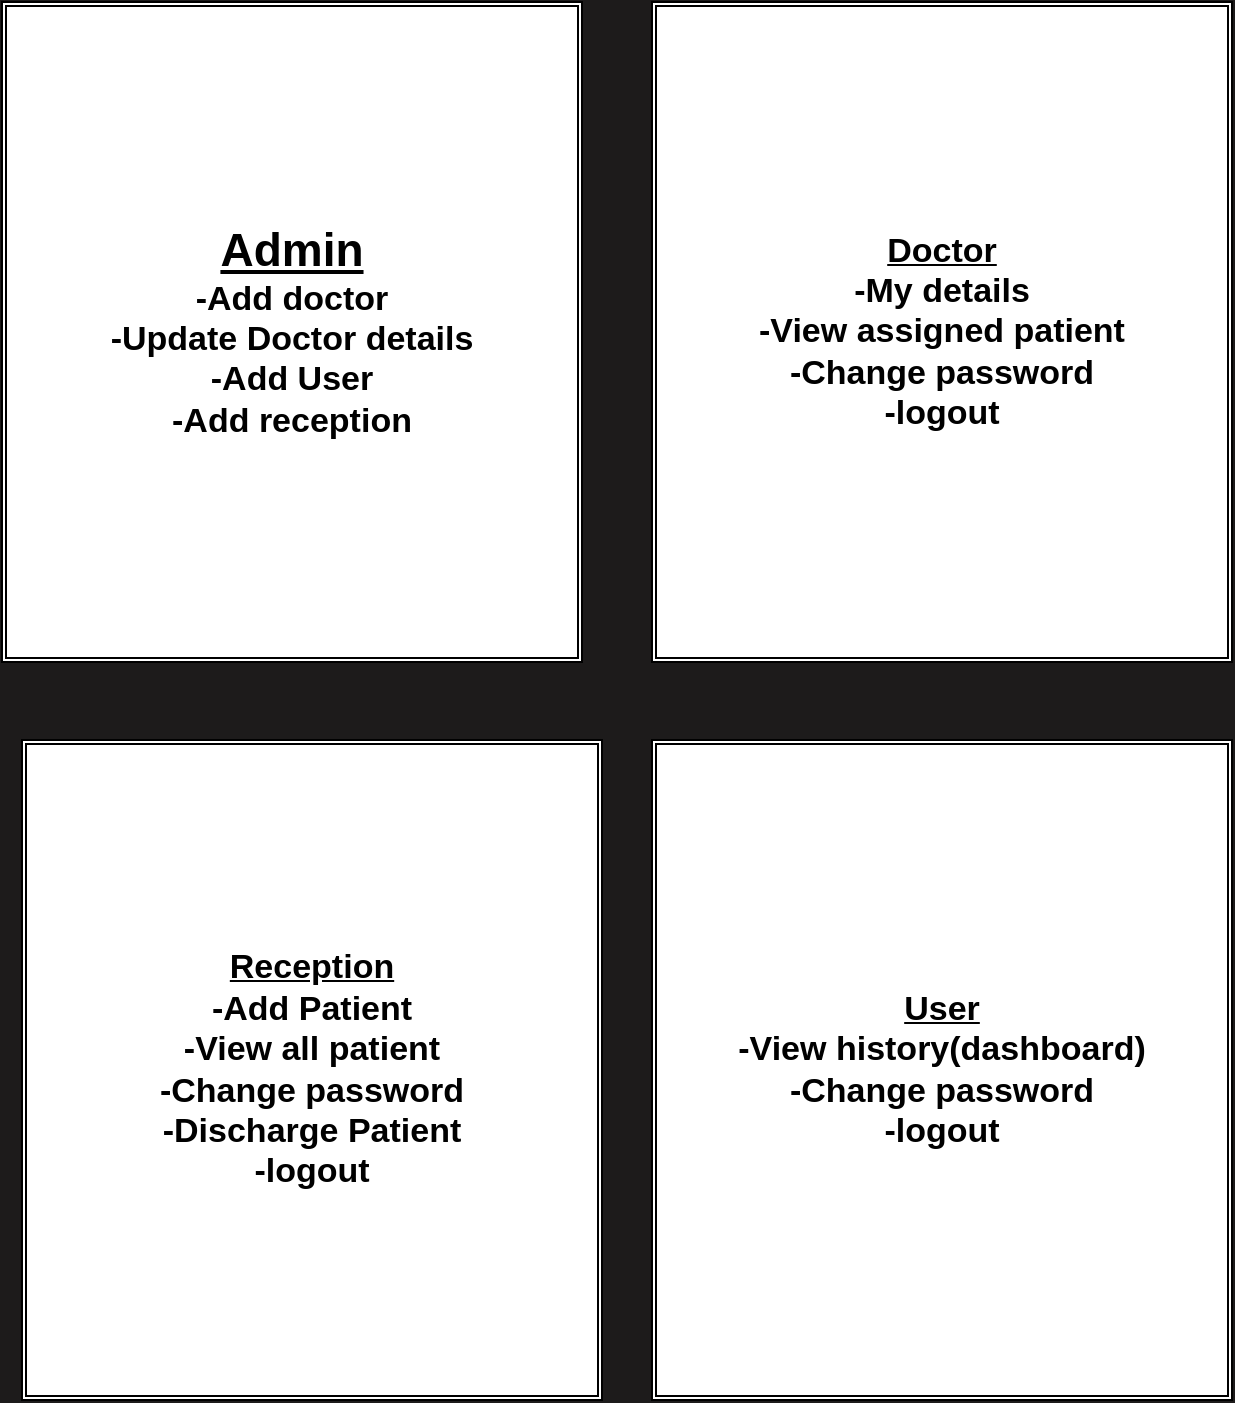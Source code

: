 <mxfile>
    <diagram id="Ce1C9seRJ0KPCB0bqmXZ" name="Page-1">
        <mxGraphModel dx="1672" dy="2018" grid="1" gridSize="10" guides="1" tooltips="1" connect="1" arrows="1" fold="1" page="1" pageScale="1" pageWidth="850" pageHeight="1100" background="light-dark(#1d1b1b, #121212)" math="0" shadow="0">
            <root>
                <mxCell id="0"/>
                <mxCell id="1" parent="0"/>
                <mxCell id="2" value="&lt;span style=&quot;font-size: 23px;&quot;&gt;&lt;u&gt;Admin&lt;/u&gt;&lt;/span&gt;&lt;div&gt;&lt;font style=&quot;font-size: 17px;&quot;&gt;-Add doctor&lt;/font&gt;&lt;/div&gt;&lt;div&gt;&lt;font style=&quot;font-size: 17px;&quot;&gt;-Update Doctor details&lt;/font&gt;&lt;/div&gt;&lt;div&gt;&lt;font style=&quot;font-size: 17px;&quot;&gt;-Add User&lt;/font&gt;&lt;/div&gt;&lt;div&gt;&lt;font style=&quot;font-size: 17px;&quot;&gt;-Add reception&lt;/font&gt;&lt;/div&gt;" style="shape=ext;double=1;rounded=0;whiteSpace=wrap;html=1;fontStyle=1" parent="1" vertex="1">
                    <mxGeometry x="-190" y="-20" width="290" height="330" as="geometry"/>
                </mxCell>
                <mxCell id="3" value="&lt;div&gt;&lt;span style=&quot;font-size: 17px;&quot;&gt;&lt;u&gt;&lt;b&gt;Doctor&lt;/b&gt;&lt;/u&gt;&lt;/span&gt;&lt;/div&gt;&lt;div&gt;&lt;font style=&quot;font-size: 17px;&quot;&gt;&lt;b&gt;-My details&lt;/b&gt;&lt;/font&gt;&lt;/div&gt;&lt;div&gt;&lt;font style=&quot;font-size: 17px;&quot;&gt;&lt;b&gt;-View assigned patient&lt;/b&gt;&lt;/font&gt;&lt;/div&gt;&lt;div&gt;&lt;font style=&quot;font-size: 17px;&quot;&gt;&lt;b&gt;-Change password&lt;/b&gt;&lt;/font&gt;&lt;/div&gt;&lt;div&gt;&lt;b&gt;&lt;font style=&quot;font-size: 17px;&quot;&gt;-logout&lt;/font&gt;&lt;span style=&quot;font-family: monospace; font-size: 0px; text-align: start; text-wrap-mode: nowrap; background-color: transparent;&quot;&gt;%3CmxGraphModel%3E%3Croot%3E%3CmxCell%20id%3D%220%22%2F%3E%3CmxCell%20id%3D%221%22%20parent%3D%220%22%2F%3E%3CmxCell%20id%3D%222%22%20value%3D%22%26lt%3Bspan%20style%3D%26quot%3Bfont-size%3A%2023px%3B%26quot%3B%26gt%3B%26lt%3Bu%26gt%3BAdmin%26lt%3B%2Fu%26gt%3B%26lt%3B%2Fspan%26gt%3B%26lt%3Bdiv%26gt%3B%26lt%3Bfont%20style%3D%26quot%3Bfont-size%3A%2017px%3B%26quot%3B%26gt%3B-Add%20doctor%26lt%3B%2Ffont%26gt%3B%26lt%3B%2Fdiv%26gt%3B%26lt%3Bdiv%26gt%3B%26lt%3Bfont%20style%3D%26quot%3Bfont-size%3A%2017px%3B%26quot%3B%26gt%3B-Update%20Doctor%20details%26lt%3B%2Ffont%26gt%3B%26lt%3B%2Fdiv%26gt%3B%26lt%3Bdiv%26gt%3B%26lt%3Bfont%20style%3D%26quot%3Bfont-size%3A%2017px%3B%26quot%3B%26gt%3B-Add%20User%26lt%3B%2Ffont%26gt%3B%26lt%3B%2Fdiv%26gt%3B%26lt%3Bdiv%26gt%3B%26lt%3Bfont%20style%3D%26quot%3Bfont-size%3A%2017px%3B%26quot%3B%26gt%3B-Add%20reception%26lt%3B%2Ffont%26gt%3B%26lt%3B%2Fdiv%26gt%3B%22%20style%3D%22shape%3Dext%3Bdouble%3D1%3Brounded%3D0%3BwhiteSpace%3Dwrap%3Bhtml%3D1%3B%22%20vertex%3D%221%22%20parent%3D%221%22%3E%3CmxGeometry%20x%3D%22-190%22%20y%3D%22-20%22%20width%3D%22290%22%20height%3D%22330%22%20as%3D%22geometry%22%2F%3E%3C%2FmxCell%3E%3C%2Froot%3E%3C%2FmxGraphModel%3E&lt;/span&gt;&lt;/b&gt;&lt;/div&gt;" style="shape=ext;double=1;rounded=0;whiteSpace=wrap;html=1;" parent="1" vertex="1">
                    <mxGeometry x="135" y="-20" width="290" height="330" as="geometry"/>
                </mxCell>
                <mxCell id="4" value="&lt;div&gt;&lt;span style=&quot;font-size: 17px;&quot;&gt;&lt;u&gt;&lt;b&gt;Reception&lt;/b&gt;&lt;/u&gt;&lt;/span&gt;&lt;/div&gt;&lt;div&gt;&lt;font style=&quot;font-size: 17px;&quot;&gt;&lt;b&gt;-Add Patient&lt;/b&gt;&lt;/font&gt;&lt;/div&gt;&lt;div&gt;&lt;font style=&quot;font-size: 17px;&quot;&gt;&lt;b&gt;-View all patient&lt;/b&gt;&lt;/font&gt;&lt;/div&gt;&lt;div&gt;&lt;font style=&quot;font-size: 17px;&quot;&gt;&lt;b&gt;-Change password&lt;/b&gt;&lt;/font&gt;&lt;/div&gt;&lt;div&gt;&lt;font style=&quot;font-size: 17px;&quot;&gt;&lt;b&gt;-Discharge Patient&lt;/b&gt;&lt;/font&gt;&lt;/div&gt;&lt;div&gt;&lt;b&gt;&lt;font style=&quot;font-size: 17px;&quot;&gt;-logout&lt;/font&gt;&lt;span style=&quot;font-family: monospace; font-size: 0px; text-align: start; text-wrap-mode: nowrap; background-color: transparent;&quot;&gt;%3CmxGraphModel%3E%3Croot%3E%3CmxCell%20id%3D%220%22%2F%3E%3CmxCell%20id%3D%221%22%20parent%3D%220%22%2F%3E%3CmxCell%20id%3D%222%22%20value%3D%22%26lt%3Bspan%20style%3D%26quot%3Bfont-size%3A%2023px%3B%26quot%3B%26gt%3B%26lt%3Bu%26gt%3BAdmin%26lt%3B%2Fu%26gt%3B%26lt%3B%2Fspan%26gt%3B%26lt%3Bdiv%26gt%3B%26lt%3Bfont%20style%3D%26quot%3Bfont-size%3A%2017px%3B%26quot%3B%26gt%3B-Add%20doctor%26lt%3B%2Ffont%26gt%3B%26lt%3B%2Fdiv%26gt%3B%26lt%3Bdiv%26gt%3B%26lt%3Bfont%20style%3D%26quot%3Bfont-size%3A%2017px%3B%26quot%3B%26gt%3B-Update%20Doctor%20details%26lt%3B%2Ffont%26gt%3B%26lt%3B%2Fdiv%26gt%3B%26lt%3Bdiv%26gt%3B%26lt%3Bfont%20style%3D%26quot%3Bfont-size%3A%2017px%3B%26quot%3B%26gt%3B-Add%20User%26lt%3B%2Ffont%26gt%3B%26lt%3B%2Fdiv%26gt%3B%26lt%3Bdiv%26gt%3B%26lt%3Bfont%20style%3D%26quot%3Bfont-size%3A%2017px%3B%26quot%3B%26gt%3B-Add%20reception%26lt%3B%2Ffont%26gt%3B%26lt%3B%2Fdiv%26gt%3B%22%20style%3D%22shape%3Dext%3Bdouble%3D1%3Brounded%3D0%3BwhiteSpace%3Dwrap%3Bhtml%3D1%3B%22%20vertex%3D%221%22%20parent%3D%221%22%3E%3CmxGeometry%20x%3D%22-190%22%20y%3D%22-20%22%20width%3D%22290%22%20height%3D%22330%22%20as%3D%22geometry%22%2F%3E%3C%2FmxCell%3E%3C%2Froot%3E%3C%2FmxGraphModel%3E&lt;/span&gt;&lt;/b&gt;&lt;/div&gt;" style="shape=ext;double=1;rounded=0;whiteSpace=wrap;html=1;" parent="1" vertex="1">
                    <mxGeometry x="-180" y="349" width="290" height="330" as="geometry"/>
                </mxCell>
                <mxCell id="6" value="&lt;div&gt;&lt;span style=&quot;font-size: 17px;&quot;&gt;&lt;u&gt;&lt;b&gt;User&lt;/b&gt;&lt;/u&gt;&lt;/span&gt;&lt;/div&gt;&lt;div&gt;&lt;font style=&quot;font-size: 17px;&quot;&gt;&lt;b&gt;-View history(dashboard)&lt;/b&gt;&lt;/font&gt;&lt;/div&gt;&lt;div&gt;&lt;font style=&quot;font-size: 17px;&quot;&gt;&lt;b&gt;-Change password&lt;/b&gt;&lt;/font&gt;&lt;/div&gt;&lt;div&gt;&lt;b&gt;&lt;font style=&quot;font-size: 17px;&quot;&gt;-logout&lt;/font&gt;&lt;span style=&quot;font-family: monospace; font-size: 0px; text-align: start; text-wrap-mode: nowrap; background-color: transparent;&quot;&gt;%3CmxGraphModel%3E%3Croot%3E%3CmxCell%20id%3D%220%22%2F%3E%3CmxCell%20id%3D%221%22%20parent%3D%220%22%2F%3E%3CmxCell%20id%3D%222%22%20value%3D%22%26lt%3Bspan%20style%3D%26quot%3Bfont-size%3A%2023px%3B%26quot%3B%26gt%3B%26lt%3Bu%26gt%3BAdmin%26lt%3B%2Fu%26gt%3B%26lt%3B%2Fspan%26gt%3B%26lt%3Bdiv%26gt%3B%26lt%3Bfont%20style%3D%26quot%3Bfont-size%3A%2017px%3B%26quot%3B%26gt%3B-Add%20doctor%26lt%3B%2Ffont%26gt%3B%26lt%3B%2Fdiv%26gt%3B%26lt%3Bdiv%26gt%3B%26lt%3Bfont%20style%3D%26quot%3Bfont-size%3A%2017px%3B%26quot%3B%26gt%3B-Update%20Doctor%20details%26lt%3B%2Ffont%26gt%3B%26lt%3B%2Fdiv%26gt%3B%26lt%3Bdiv%26gt%3B%26lt%3Bfont%20style%3D%26quot%3Bfont-size%3A%2017px%3B%26quot%3B%26gt%3B-Add%20User%26lt%3B%2Ffont%26gt%3B%26lt%3B%2Fdiv%26gt%3B%26lt%3Bdiv%26gt%3B%26lt%3Bfont%20style%3D%26quot%3Bfont-size%3A%2017px%3B%26quot%3B%26gt%3B-Add%20reception%26lt%3B%2Ffont%26gt%3B%26lt%3B%2Fdiv%26gt%3B%22%20style%3D%22shape%3Dext%3Bdouble%3D1%3Brounded%3D0%3BwhiteSpace%3Dwrap%3Bhtml%3D1%3B%22%20vertex%3D%221%22%20parent%3D%221%22%3E%3CmxGeometry%20x%3D%22-190%22%20y%3D%22-20%22%20width%3D%22290%22%20height%3D%22330%22%20as%3D%22geometry%22%2F%3E%3C%2FmxCell%3E%3C%2Froot%3E%3C%2FmxGraphModel%3E&lt;/span&gt;&lt;/b&gt;&lt;/div&gt;" style="shape=ext;double=1;rounded=0;whiteSpace=wrap;html=1;" parent="1" vertex="1">
                    <mxGeometry x="135" y="349" width="290" height="330" as="geometry"/>
                </mxCell>
            </root>
        </mxGraphModel>
    </diagram>
</mxfile>